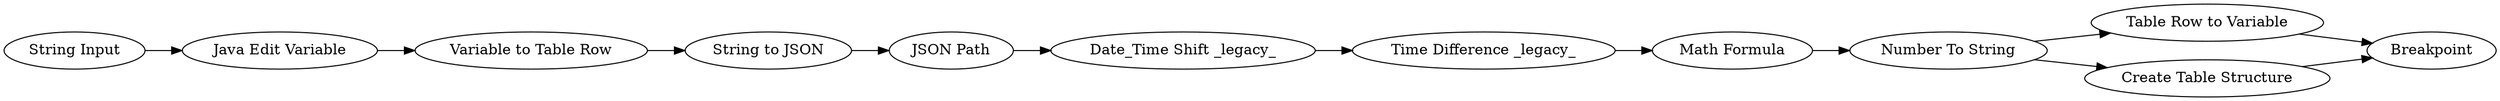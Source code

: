 digraph {
	1 [label="String Input"]
	42 [label="Java Edit Variable"]
	43 [label="String to JSON"]
	44 [label="Variable to Table Row"]
	45 [label="JSON Path"]
	46 [label="Time Difference _legacy_"]
	51 [label="Date_Time Shift _legacy_"]
	53 [label=Breakpoint]
	54 [label="Table Row to Variable"]
	55 [label="Math Formula"]
	56 [label="Number To String"]
	57 [label="Create Table Structure"]
	1 -> 42
	42 -> 44
	43 -> 45
	44 -> 43
	45 -> 51
	46 -> 55
	51 -> 46
	54 -> 53
	55 -> 56
	56 -> 54
	56 -> 57
	57 -> 53
	rankdir=LR
}

